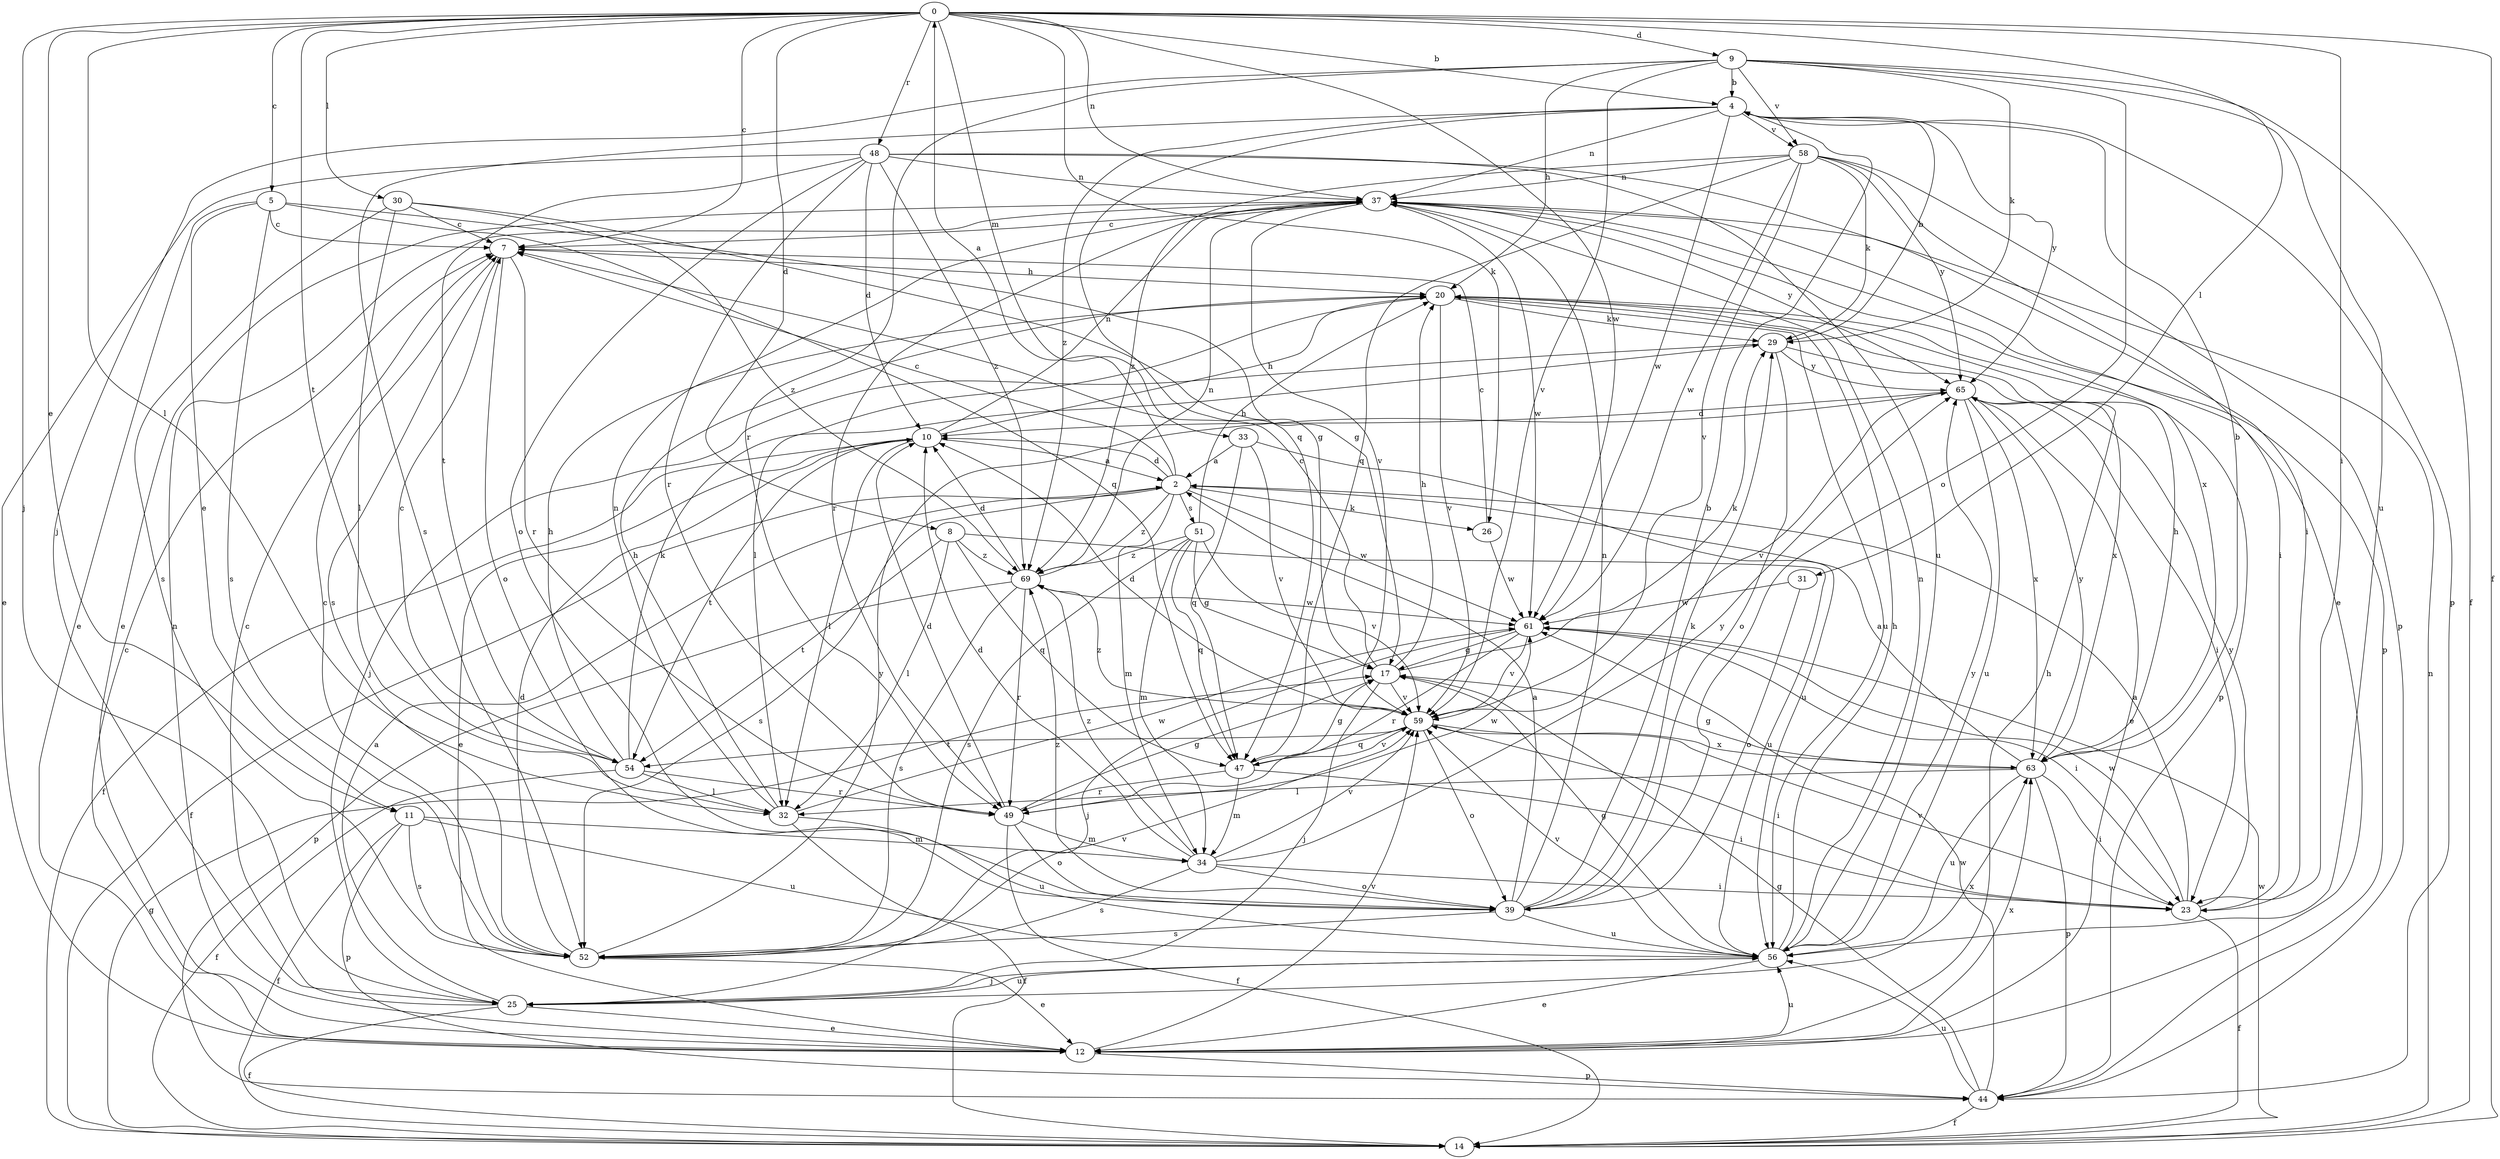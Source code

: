 strict digraph  {
0;
2;
4;
5;
7;
8;
9;
10;
11;
12;
14;
17;
20;
23;
25;
26;
29;
30;
31;
32;
33;
34;
37;
39;
44;
47;
48;
49;
51;
52;
54;
56;
58;
59;
61;
63;
65;
69;
0 -> 4  [label=b];
0 -> 5  [label=c];
0 -> 7  [label=c];
0 -> 8  [label=d];
0 -> 9  [label=d];
0 -> 11  [label=e];
0 -> 14  [label=f];
0 -> 23  [label=i];
0 -> 25  [label=j];
0 -> 26  [label=k];
0 -> 30  [label=l];
0 -> 31  [label=l];
0 -> 32  [label=l];
0 -> 33  [label=m];
0 -> 37  [label=n];
0 -> 48  [label=r];
0 -> 54  [label=t];
0 -> 61  [label=w];
2 -> 0  [label=a];
2 -> 7  [label=c];
2 -> 10  [label=d];
2 -> 14  [label=f];
2 -> 26  [label=k];
2 -> 34  [label=m];
2 -> 51  [label=s];
2 -> 52  [label=s];
2 -> 61  [label=w];
2 -> 69  [label=z];
4 -> 37  [label=n];
4 -> 44  [label=p];
4 -> 47  [label=q];
4 -> 52  [label=s];
4 -> 58  [label=v];
4 -> 61  [label=w];
4 -> 65  [label=y];
4 -> 69  [label=z];
5 -> 7  [label=c];
5 -> 11  [label=e];
5 -> 12  [label=e];
5 -> 17  [label=g];
5 -> 47  [label=q];
5 -> 52  [label=s];
7 -> 20  [label=h];
7 -> 39  [label=o];
7 -> 49  [label=r];
7 -> 52  [label=s];
8 -> 32  [label=l];
8 -> 47  [label=q];
8 -> 54  [label=t];
8 -> 56  [label=u];
8 -> 69  [label=z];
9 -> 4  [label=b];
9 -> 14  [label=f];
9 -> 20  [label=h];
9 -> 25  [label=j];
9 -> 29  [label=k];
9 -> 39  [label=o];
9 -> 49  [label=r];
9 -> 56  [label=u];
9 -> 58  [label=v];
9 -> 59  [label=v];
10 -> 2  [label=a];
10 -> 12  [label=e];
10 -> 14  [label=f];
10 -> 20  [label=h];
10 -> 32  [label=l];
10 -> 37  [label=n];
10 -> 54  [label=t];
11 -> 14  [label=f];
11 -> 34  [label=m];
11 -> 44  [label=p];
11 -> 52  [label=s];
11 -> 56  [label=u];
12 -> 7  [label=c];
12 -> 20  [label=h];
12 -> 37  [label=n];
12 -> 44  [label=p];
12 -> 56  [label=u];
12 -> 59  [label=v];
12 -> 63  [label=x];
14 -> 17  [label=g];
14 -> 37  [label=n];
14 -> 61  [label=w];
17 -> 7  [label=c];
17 -> 20  [label=h];
17 -> 25  [label=j];
17 -> 29  [label=k];
17 -> 59  [label=v];
20 -> 29  [label=k];
20 -> 32  [label=l];
20 -> 44  [label=p];
20 -> 56  [label=u];
20 -> 59  [label=v];
23 -> 2  [label=a];
23 -> 14  [label=f];
23 -> 59  [label=v];
23 -> 61  [label=w];
23 -> 65  [label=y];
25 -> 2  [label=a];
25 -> 7  [label=c];
25 -> 12  [label=e];
25 -> 14  [label=f];
25 -> 56  [label=u];
25 -> 63  [label=x];
26 -> 7  [label=c];
26 -> 61  [label=w];
29 -> 4  [label=b];
29 -> 25  [label=j];
29 -> 39  [label=o];
29 -> 63  [label=x];
29 -> 65  [label=y];
30 -> 7  [label=c];
30 -> 17  [label=g];
30 -> 32  [label=l];
30 -> 52  [label=s];
30 -> 69  [label=z];
31 -> 39  [label=o];
31 -> 61  [label=w];
32 -> 14  [label=f];
32 -> 20  [label=h];
32 -> 37  [label=n];
32 -> 56  [label=u];
32 -> 61  [label=w];
33 -> 2  [label=a];
33 -> 47  [label=q];
33 -> 56  [label=u];
33 -> 59  [label=v];
34 -> 10  [label=d];
34 -> 23  [label=i];
34 -> 39  [label=o];
34 -> 52  [label=s];
34 -> 59  [label=v];
34 -> 65  [label=y];
34 -> 69  [label=z];
37 -> 7  [label=c];
37 -> 12  [label=e];
37 -> 23  [label=i];
37 -> 44  [label=p];
37 -> 49  [label=r];
37 -> 59  [label=v];
37 -> 61  [label=w];
37 -> 63  [label=x];
37 -> 65  [label=y];
39 -> 2  [label=a];
39 -> 4  [label=b];
39 -> 29  [label=k];
39 -> 37  [label=n];
39 -> 52  [label=s];
39 -> 56  [label=u];
39 -> 69  [label=z];
44 -> 14  [label=f];
44 -> 17  [label=g];
44 -> 56  [label=u];
44 -> 61  [label=w];
47 -> 17  [label=g];
47 -> 23  [label=i];
47 -> 34  [label=m];
47 -> 49  [label=r];
47 -> 59  [label=v];
48 -> 10  [label=d];
48 -> 12  [label=e];
48 -> 23  [label=i];
48 -> 37  [label=n];
48 -> 39  [label=o];
48 -> 49  [label=r];
48 -> 54  [label=t];
48 -> 56  [label=u];
48 -> 69  [label=z];
49 -> 10  [label=d];
49 -> 14  [label=f];
49 -> 17  [label=g];
49 -> 34  [label=m];
49 -> 39  [label=o];
49 -> 61  [label=w];
51 -> 17  [label=g];
51 -> 20  [label=h];
51 -> 34  [label=m];
51 -> 47  [label=q];
51 -> 52  [label=s];
51 -> 59  [label=v];
51 -> 69  [label=z];
52 -> 7  [label=c];
52 -> 10  [label=d];
52 -> 12  [label=e];
52 -> 59  [label=v];
52 -> 65  [label=y];
54 -> 7  [label=c];
54 -> 14  [label=f];
54 -> 20  [label=h];
54 -> 29  [label=k];
54 -> 32  [label=l];
54 -> 49  [label=r];
56 -> 12  [label=e];
56 -> 17  [label=g];
56 -> 20  [label=h];
56 -> 25  [label=j];
56 -> 37  [label=n];
56 -> 59  [label=v];
56 -> 65  [label=y];
58 -> 12  [label=e];
58 -> 29  [label=k];
58 -> 37  [label=n];
58 -> 44  [label=p];
58 -> 47  [label=q];
58 -> 59  [label=v];
58 -> 61  [label=w];
58 -> 65  [label=y];
58 -> 69  [label=z];
59 -> 10  [label=d];
59 -> 23  [label=i];
59 -> 39  [label=o];
59 -> 47  [label=q];
59 -> 54  [label=t];
59 -> 63  [label=x];
59 -> 69  [label=z];
61 -> 17  [label=g];
61 -> 23  [label=i];
61 -> 25  [label=j];
61 -> 49  [label=r];
61 -> 59  [label=v];
63 -> 2  [label=a];
63 -> 4  [label=b];
63 -> 17  [label=g];
63 -> 20  [label=h];
63 -> 23  [label=i];
63 -> 32  [label=l];
63 -> 44  [label=p];
63 -> 56  [label=u];
63 -> 65  [label=y];
65 -> 10  [label=d];
65 -> 12  [label=e];
65 -> 23  [label=i];
65 -> 56  [label=u];
65 -> 59  [label=v];
65 -> 63  [label=x];
69 -> 10  [label=d];
69 -> 37  [label=n];
69 -> 44  [label=p];
69 -> 49  [label=r];
69 -> 52  [label=s];
69 -> 61  [label=w];
}

